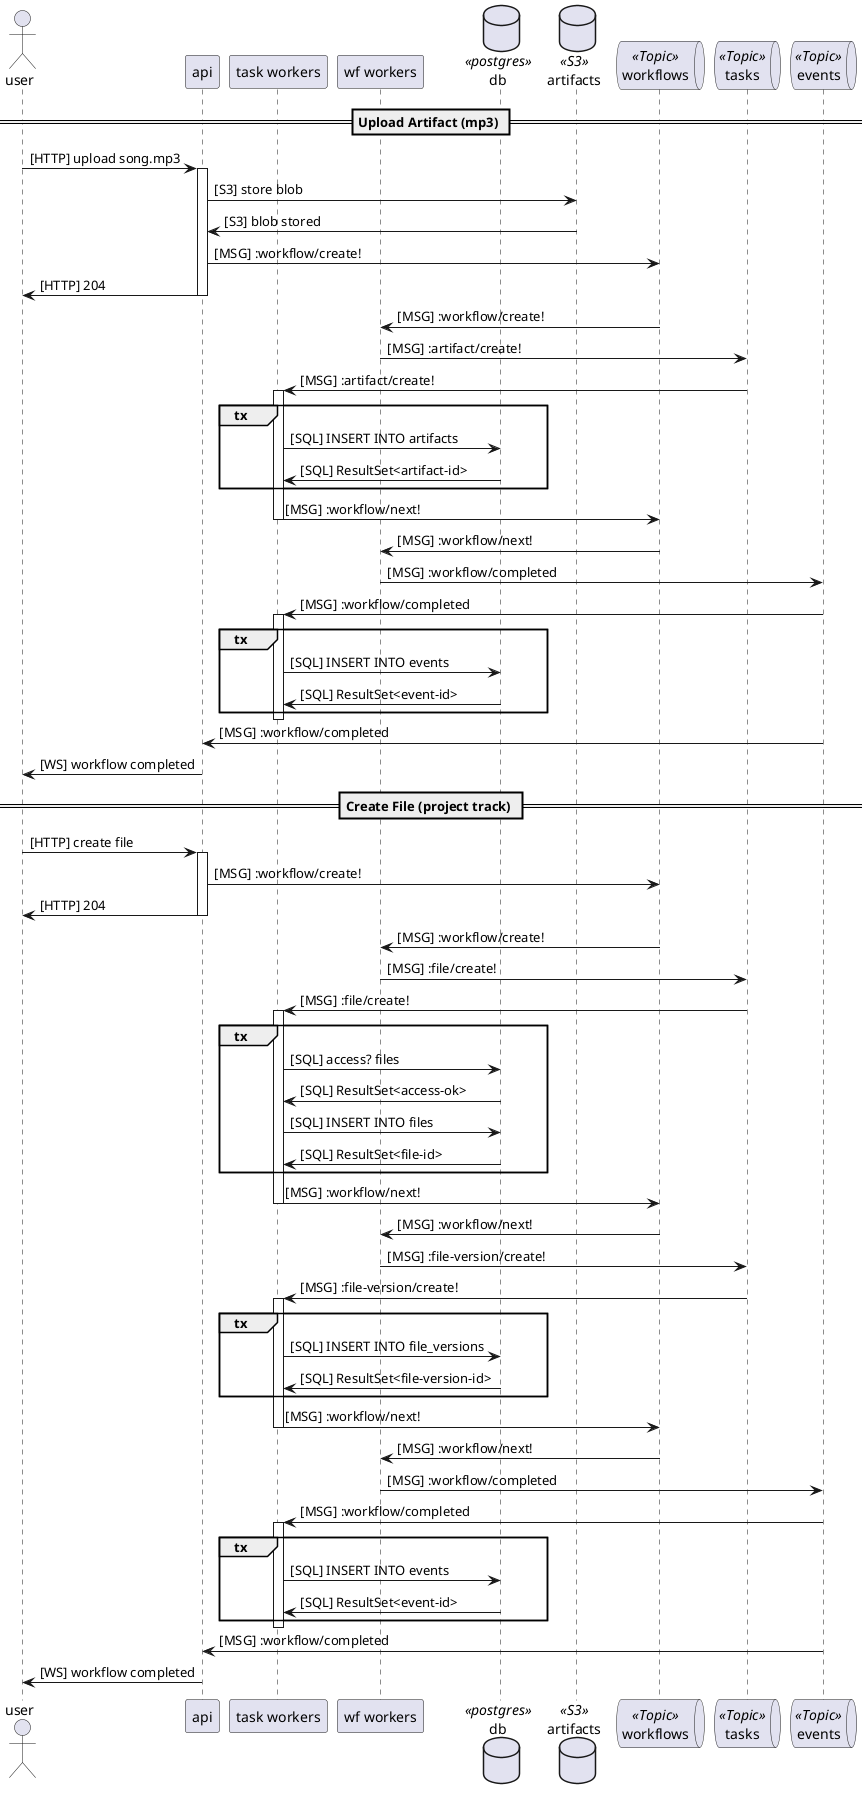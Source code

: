 @startuml
hide circle
skinparam linetype ortho

actor user
participant api
participant "task workers" as tsk
participant "wf workers" as wf
database db <<postgres>>
database artifacts as s3 <<S3>>
queue workflows <<Topic>>
queue tasks <<Topic>>
queue events <<Topic>>

== Upload Artifact (mp3) ==

user -> api: [HTTP] upload song.mp3

activate api
    api -> s3: [S3] store blob
    s3 -> api: [S3] blob stored
    api -> workflows: [MSG] :workflow/create!
    api -> user: [HTTP] 204
deactivate api

workflows -> wf: [MSG] :workflow/create!
wf -> tasks: [MSG] :artifact/create!
tasks -> tsk: [MSG] :artifact/create!

activate tsk
    group tx
        tsk -> db: [SQL] INSERT INTO artifacts
        db -> tsk: [SQL] ResultSet<artifact-id>
    end

    tsk -> workflows: [MSG] :workflow/next!
deactivate tsk

workflows -> wf: [MSG] :workflow/next!
wf -> events: [MSG] :workflow/completed

events -> tsk: [MSG] :workflow/completed

activate tsk
    group tx
        tsk -> db: [SQL] INSERT INTO events
        db -> tsk: [SQL] ResultSet<event-id>
    end
deactivate tsk

events -> api: [MSG] :workflow/completed
api -> user: [WS] workflow completed

== Create File (project track) ==

user -> api: [HTTP] create file

activate api
    api -> workflows: [MSG] :workflow/create!
    api -> user: [HTTP] 204
deactivate api

workflows -> wf: [MSG] :workflow/create!
wf -> tasks: [MSG] :file/create!

tasks -> tsk: [MSG] :file/create!

activate tsk
    group tx
        tsk -> db: [SQL] access? files
        db -> tsk: [SQL] ResultSet<access-ok>
        tsk -> db: [SQL] INSERT INTO files
        db -> tsk: [SQL] ResultSet<file-id>
    end

    tsk -> workflows: [MSG] :workflow/next!
deactivate tsk

workflows -> wf: [MSG] :workflow/next!
wf -> tasks: [MSG] :file-version/create!
tasks -> tsk: [MSG] :file-version/create!

activate tsk
    group tx
        tsk -> db: [SQL] INSERT INTO file_versions
        db -> tsk: [SQL] ResultSet<file-version-id>
    end

    tsk -> workflows: [MSG] :workflow/next!
deactivate tsk

workflows -> wf: [MSG] :workflow/next!
wf -> events: [MSG] :workflow/completed
events -> tsk: [MSG] :workflow/completed

activate tsk
    group tx
        tsk -> db: [SQL] INSERT INTO events
        db -> tsk: [SQL] ResultSet<event-id>
    end
deactivate tsk

events -> api: [MSG] :workflow/completed
api -> user: [WS] workflow completed

@enduml
